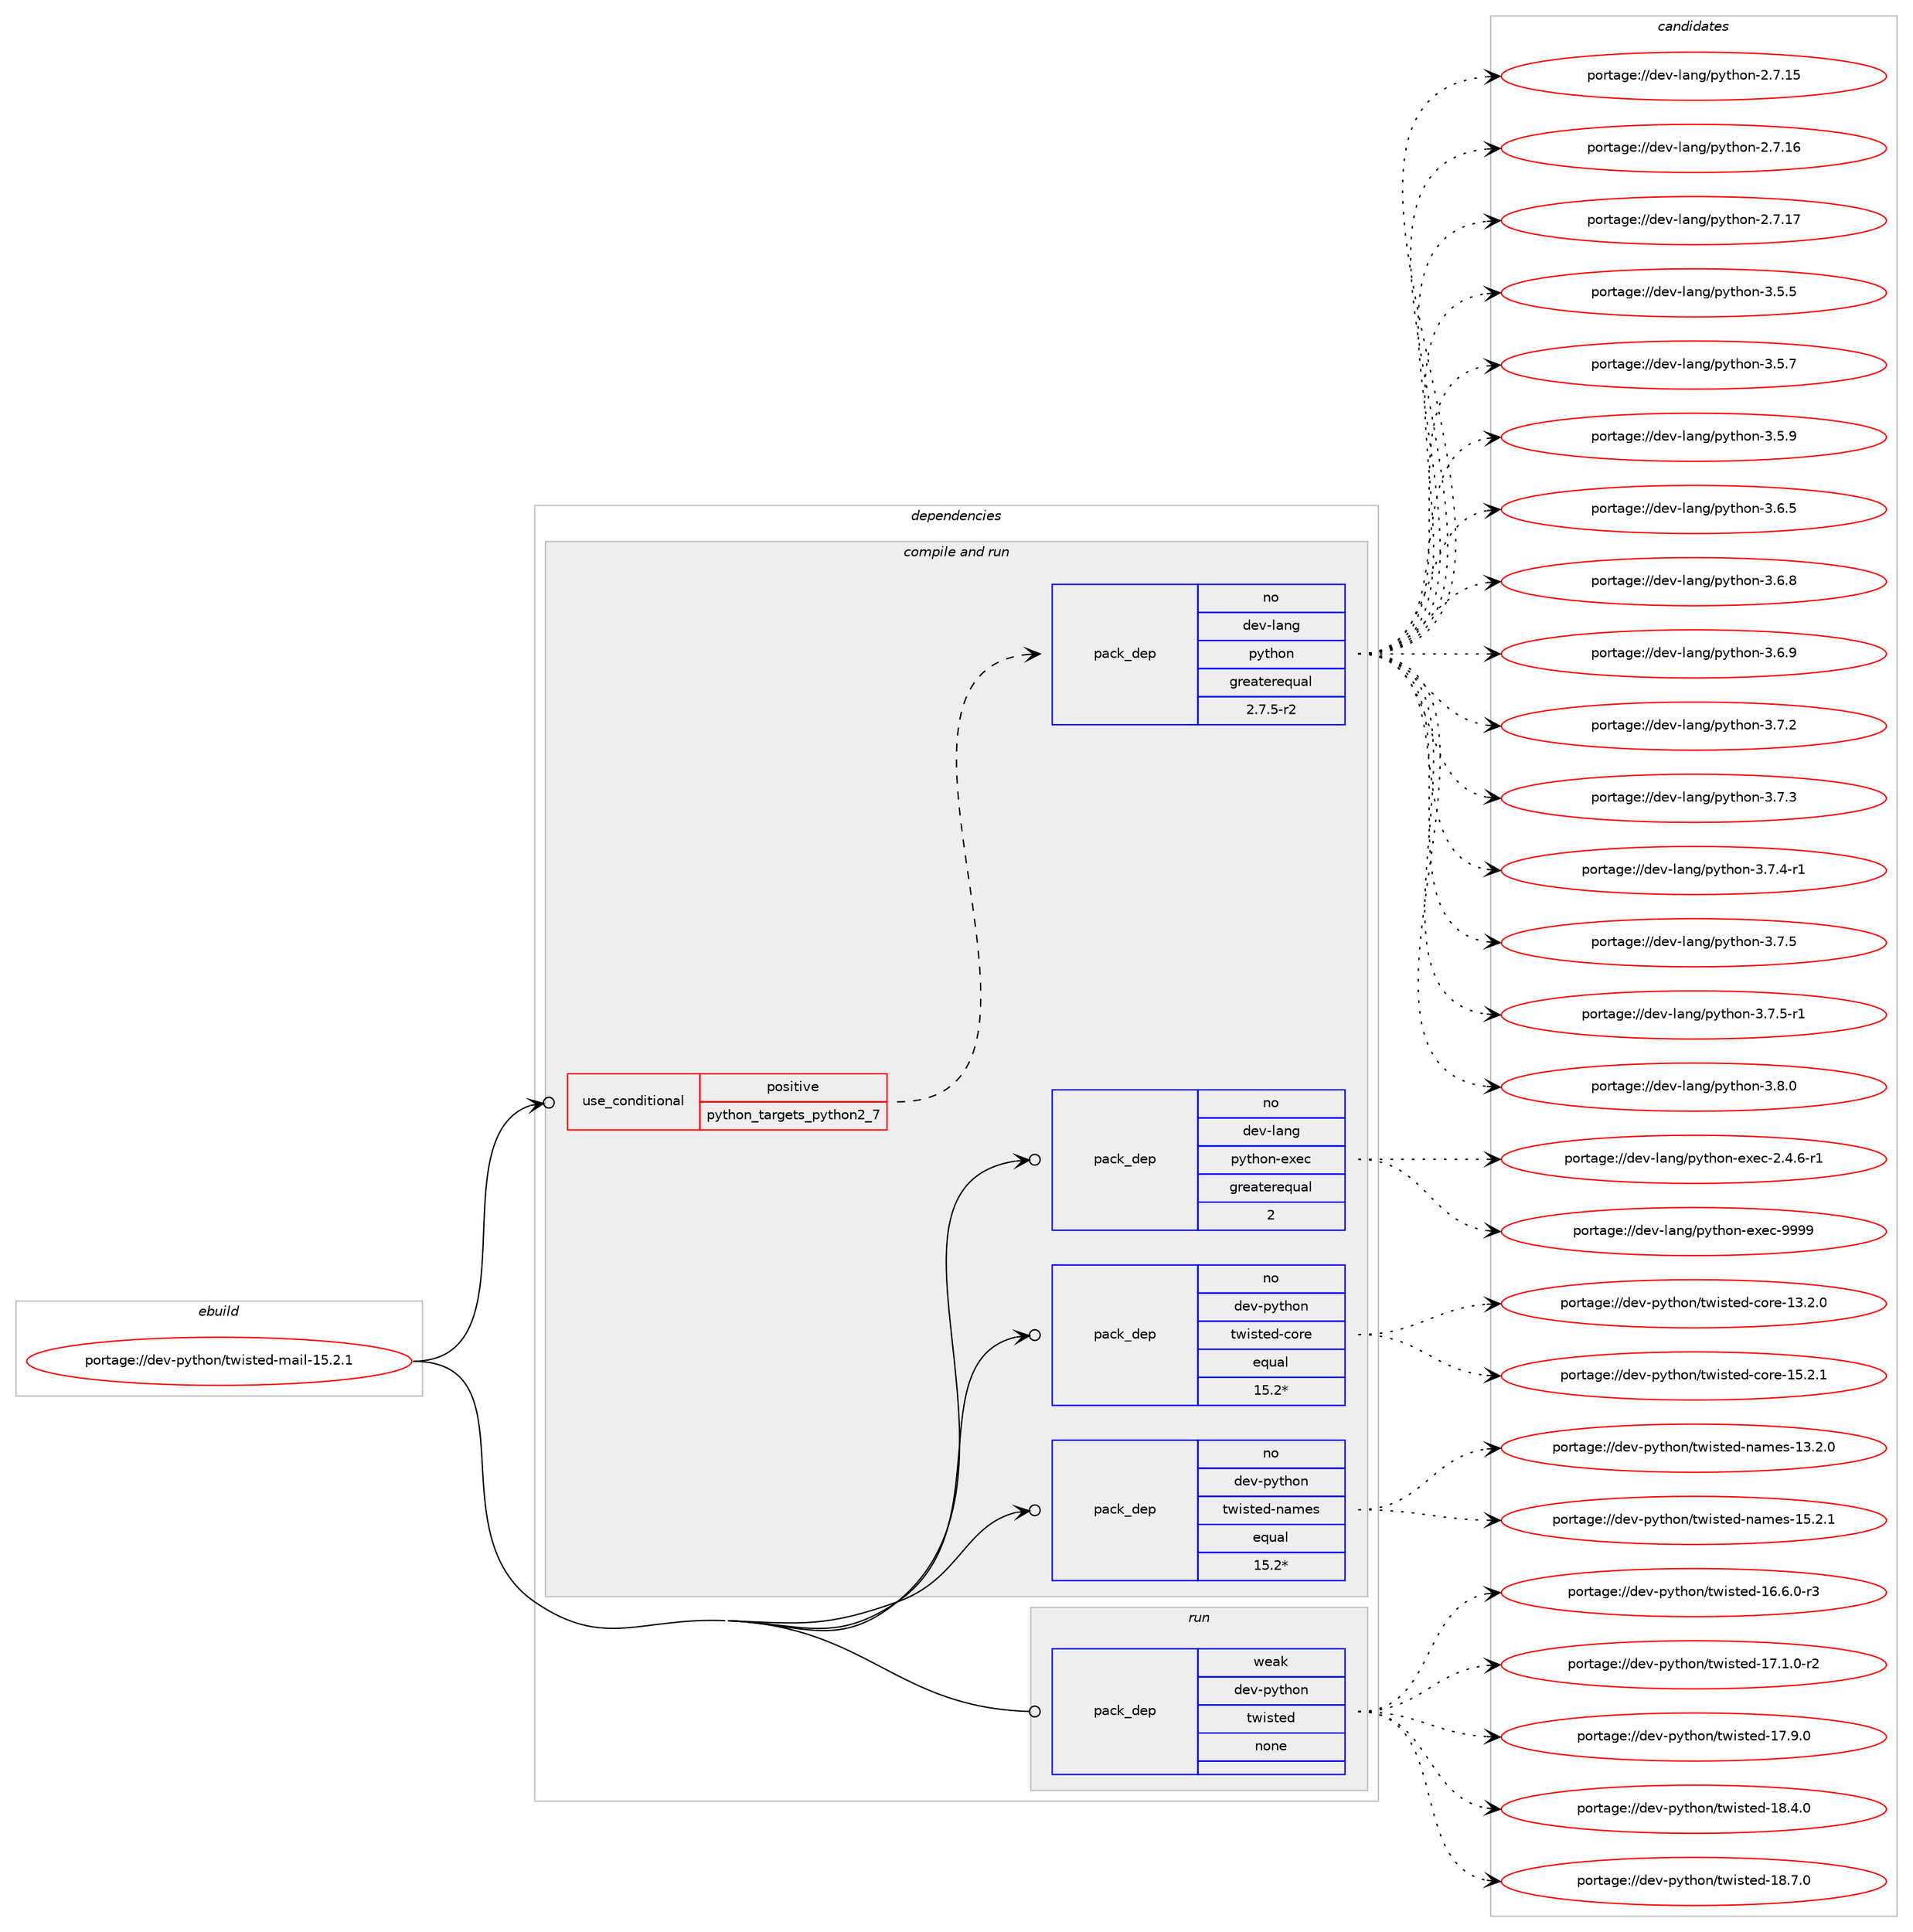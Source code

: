 digraph prolog {

# *************
# Graph options
# *************

newrank=true;
concentrate=true;
compound=true;
graph [rankdir=LR,fontname=Helvetica,fontsize=10,ranksep=1.5];#, ranksep=2.5, nodesep=0.2];
edge  [arrowhead=vee];
node  [fontname=Helvetica,fontsize=10];

# **********
# The ebuild
# **********

subgraph cluster_leftcol {
color=gray;
rank=same;
label=<<i>ebuild</i>>;
id [label="portage://dev-python/twisted-mail-15.2.1", color=red, width=4, href="../dev-python/twisted-mail-15.2.1.svg"];
}

# ****************
# The dependencies
# ****************

subgraph cluster_midcol {
color=gray;
label=<<i>dependencies</i>>;
subgraph cluster_compile {
fillcolor="#eeeeee";
style=filled;
label=<<i>compile</i>>;
}
subgraph cluster_compileandrun {
fillcolor="#eeeeee";
style=filled;
label=<<i>compile and run</i>>;
subgraph cond40096 {
dependency176885 [label=<<TABLE BORDER="0" CELLBORDER="1" CELLSPACING="0" CELLPADDING="4"><TR><TD ROWSPAN="3" CELLPADDING="10">use_conditional</TD></TR><TR><TD>positive</TD></TR><TR><TD>python_targets_python2_7</TD></TR></TABLE>>, shape=none, color=red];
subgraph pack133385 {
dependency176886 [label=<<TABLE BORDER="0" CELLBORDER="1" CELLSPACING="0" CELLPADDING="4" WIDTH="220"><TR><TD ROWSPAN="6" CELLPADDING="30">pack_dep</TD></TR><TR><TD WIDTH="110">no</TD></TR><TR><TD>dev-lang</TD></TR><TR><TD>python</TD></TR><TR><TD>greaterequal</TD></TR><TR><TD>2.7.5-r2</TD></TR></TABLE>>, shape=none, color=blue];
}
dependency176885:e -> dependency176886:w [weight=20,style="dashed",arrowhead="vee"];
}
id:e -> dependency176885:w [weight=20,style="solid",arrowhead="odotvee"];
subgraph pack133386 {
dependency176887 [label=<<TABLE BORDER="0" CELLBORDER="1" CELLSPACING="0" CELLPADDING="4" WIDTH="220"><TR><TD ROWSPAN="6" CELLPADDING="30">pack_dep</TD></TR><TR><TD WIDTH="110">no</TD></TR><TR><TD>dev-lang</TD></TR><TR><TD>python-exec</TD></TR><TR><TD>greaterequal</TD></TR><TR><TD>2</TD></TR></TABLE>>, shape=none, color=blue];
}
id:e -> dependency176887:w [weight=20,style="solid",arrowhead="odotvee"];
subgraph pack133387 {
dependency176888 [label=<<TABLE BORDER="0" CELLBORDER="1" CELLSPACING="0" CELLPADDING="4" WIDTH="220"><TR><TD ROWSPAN="6" CELLPADDING="30">pack_dep</TD></TR><TR><TD WIDTH="110">no</TD></TR><TR><TD>dev-python</TD></TR><TR><TD>twisted-core</TD></TR><TR><TD>equal</TD></TR><TR><TD>15.2*</TD></TR></TABLE>>, shape=none, color=blue];
}
id:e -> dependency176888:w [weight=20,style="solid",arrowhead="odotvee"];
subgraph pack133388 {
dependency176889 [label=<<TABLE BORDER="0" CELLBORDER="1" CELLSPACING="0" CELLPADDING="4" WIDTH="220"><TR><TD ROWSPAN="6" CELLPADDING="30">pack_dep</TD></TR><TR><TD WIDTH="110">no</TD></TR><TR><TD>dev-python</TD></TR><TR><TD>twisted-names</TD></TR><TR><TD>equal</TD></TR><TR><TD>15.2*</TD></TR></TABLE>>, shape=none, color=blue];
}
id:e -> dependency176889:w [weight=20,style="solid",arrowhead="odotvee"];
}
subgraph cluster_run {
fillcolor="#eeeeee";
style=filled;
label=<<i>run</i>>;
subgraph pack133389 {
dependency176890 [label=<<TABLE BORDER="0" CELLBORDER="1" CELLSPACING="0" CELLPADDING="4" WIDTH="220"><TR><TD ROWSPAN="6" CELLPADDING="30">pack_dep</TD></TR><TR><TD WIDTH="110">weak</TD></TR><TR><TD>dev-python</TD></TR><TR><TD>twisted</TD></TR><TR><TD>none</TD></TR><TR><TD></TD></TR></TABLE>>, shape=none, color=blue];
}
id:e -> dependency176890:w [weight=20,style="solid",arrowhead="odot"];
}
}

# **************
# The candidates
# **************

subgraph cluster_choices {
rank=same;
color=gray;
label=<<i>candidates</i>>;

subgraph choice133385 {
color=black;
nodesep=1;
choiceportage10010111845108971101034711212111610411111045504655464953 [label="portage://dev-lang/python-2.7.15", color=red, width=4,href="../dev-lang/python-2.7.15.svg"];
choiceportage10010111845108971101034711212111610411111045504655464954 [label="portage://dev-lang/python-2.7.16", color=red, width=4,href="../dev-lang/python-2.7.16.svg"];
choiceportage10010111845108971101034711212111610411111045504655464955 [label="portage://dev-lang/python-2.7.17", color=red, width=4,href="../dev-lang/python-2.7.17.svg"];
choiceportage100101118451089711010347112121116104111110455146534653 [label="portage://dev-lang/python-3.5.5", color=red, width=4,href="../dev-lang/python-3.5.5.svg"];
choiceportage100101118451089711010347112121116104111110455146534655 [label="portage://dev-lang/python-3.5.7", color=red, width=4,href="../dev-lang/python-3.5.7.svg"];
choiceportage100101118451089711010347112121116104111110455146534657 [label="portage://dev-lang/python-3.5.9", color=red, width=4,href="../dev-lang/python-3.5.9.svg"];
choiceportage100101118451089711010347112121116104111110455146544653 [label="portage://dev-lang/python-3.6.5", color=red, width=4,href="../dev-lang/python-3.6.5.svg"];
choiceportage100101118451089711010347112121116104111110455146544656 [label="portage://dev-lang/python-3.6.8", color=red, width=4,href="../dev-lang/python-3.6.8.svg"];
choiceportage100101118451089711010347112121116104111110455146544657 [label="portage://dev-lang/python-3.6.9", color=red, width=4,href="../dev-lang/python-3.6.9.svg"];
choiceportage100101118451089711010347112121116104111110455146554650 [label="portage://dev-lang/python-3.7.2", color=red, width=4,href="../dev-lang/python-3.7.2.svg"];
choiceportage100101118451089711010347112121116104111110455146554651 [label="portage://dev-lang/python-3.7.3", color=red, width=4,href="../dev-lang/python-3.7.3.svg"];
choiceportage1001011184510897110103471121211161041111104551465546524511449 [label="portage://dev-lang/python-3.7.4-r1", color=red, width=4,href="../dev-lang/python-3.7.4-r1.svg"];
choiceportage100101118451089711010347112121116104111110455146554653 [label="portage://dev-lang/python-3.7.5", color=red, width=4,href="../dev-lang/python-3.7.5.svg"];
choiceportage1001011184510897110103471121211161041111104551465546534511449 [label="portage://dev-lang/python-3.7.5-r1", color=red, width=4,href="../dev-lang/python-3.7.5-r1.svg"];
choiceportage100101118451089711010347112121116104111110455146564648 [label="portage://dev-lang/python-3.8.0", color=red, width=4,href="../dev-lang/python-3.8.0.svg"];
dependency176886:e -> choiceportage10010111845108971101034711212111610411111045504655464953:w [style=dotted,weight="100"];
dependency176886:e -> choiceportage10010111845108971101034711212111610411111045504655464954:w [style=dotted,weight="100"];
dependency176886:e -> choiceportage10010111845108971101034711212111610411111045504655464955:w [style=dotted,weight="100"];
dependency176886:e -> choiceportage100101118451089711010347112121116104111110455146534653:w [style=dotted,weight="100"];
dependency176886:e -> choiceportage100101118451089711010347112121116104111110455146534655:w [style=dotted,weight="100"];
dependency176886:e -> choiceportage100101118451089711010347112121116104111110455146534657:w [style=dotted,weight="100"];
dependency176886:e -> choiceportage100101118451089711010347112121116104111110455146544653:w [style=dotted,weight="100"];
dependency176886:e -> choiceportage100101118451089711010347112121116104111110455146544656:w [style=dotted,weight="100"];
dependency176886:e -> choiceportage100101118451089711010347112121116104111110455146544657:w [style=dotted,weight="100"];
dependency176886:e -> choiceportage100101118451089711010347112121116104111110455146554650:w [style=dotted,weight="100"];
dependency176886:e -> choiceportage100101118451089711010347112121116104111110455146554651:w [style=dotted,weight="100"];
dependency176886:e -> choiceportage1001011184510897110103471121211161041111104551465546524511449:w [style=dotted,weight="100"];
dependency176886:e -> choiceportage100101118451089711010347112121116104111110455146554653:w [style=dotted,weight="100"];
dependency176886:e -> choiceportage1001011184510897110103471121211161041111104551465546534511449:w [style=dotted,weight="100"];
dependency176886:e -> choiceportage100101118451089711010347112121116104111110455146564648:w [style=dotted,weight="100"];
}
subgraph choice133386 {
color=black;
nodesep=1;
choiceportage10010111845108971101034711212111610411111045101120101994550465246544511449 [label="portage://dev-lang/python-exec-2.4.6-r1", color=red, width=4,href="../dev-lang/python-exec-2.4.6-r1.svg"];
choiceportage10010111845108971101034711212111610411111045101120101994557575757 [label="portage://dev-lang/python-exec-9999", color=red, width=4,href="../dev-lang/python-exec-9999.svg"];
dependency176887:e -> choiceportage10010111845108971101034711212111610411111045101120101994550465246544511449:w [style=dotted,weight="100"];
dependency176887:e -> choiceportage10010111845108971101034711212111610411111045101120101994557575757:w [style=dotted,weight="100"];
}
subgraph choice133387 {
color=black;
nodesep=1;
choiceportage1001011184511212111610411111047116119105115116101100459911111410145495146504648 [label="portage://dev-python/twisted-core-13.2.0", color=red, width=4,href="../dev-python/twisted-core-13.2.0.svg"];
choiceportage1001011184511212111610411111047116119105115116101100459911111410145495346504649 [label="portage://dev-python/twisted-core-15.2.1", color=red, width=4,href="../dev-python/twisted-core-15.2.1.svg"];
dependency176888:e -> choiceportage1001011184511212111610411111047116119105115116101100459911111410145495146504648:w [style=dotted,weight="100"];
dependency176888:e -> choiceportage1001011184511212111610411111047116119105115116101100459911111410145495346504649:w [style=dotted,weight="100"];
}
subgraph choice133388 {
color=black;
nodesep=1;
choiceportage1001011184511212111610411111047116119105115116101100451109710910111545495146504648 [label="portage://dev-python/twisted-names-13.2.0", color=red, width=4,href="../dev-python/twisted-names-13.2.0.svg"];
choiceportage1001011184511212111610411111047116119105115116101100451109710910111545495346504649 [label="portage://dev-python/twisted-names-15.2.1", color=red, width=4,href="../dev-python/twisted-names-15.2.1.svg"];
dependency176889:e -> choiceportage1001011184511212111610411111047116119105115116101100451109710910111545495146504648:w [style=dotted,weight="100"];
dependency176889:e -> choiceportage1001011184511212111610411111047116119105115116101100451109710910111545495346504649:w [style=dotted,weight="100"];
}
subgraph choice133389 {
color=black;
nodesep=1;
choiceportage1001011184511212111610411111047116119105115116101100454954465446484511451 [label="portage://dev-python/twisted-16.6.0-r3", color=red, width=4,href="../dev-python/twisted-16.6.0-r3.svg"];
choiceportage1001011184511212111610411111047116119105115116101100454955464946484511450 [label="portage://dev-python/twisted-17.1.0-r2", color=red, width=4,href="../dev-python/twisted-17.1.0-r2.svg"];
choiceportage100101118451121211161041111104711611910511511610110045495546574648 [label="portage://dev-python/twisted-17.9.0", color=red, width=4,href="../dev-python/twisted-17.9.0.svg"];
choiceportage100101118451121211161041111104711611910511511610110045495646524648 [label="portage://dev-python/twisted-18.4.0", color=red, width=4,href="../dev-python/twisted-18.4.0.svg"];
choiceportage100101118451121211161041111104711611910511511610110045495646554648 [label="portage://dev-python/twisted-18.7.0", color=red, width=4,href="../dev-python/twisted-18.7.0.svg"];
dependency176890:e -> choiceportage1001011184511212111610411111047116119105115116101100454954465446484511451:w [style=dotted,weight="100"];
dependency176890:e -> choiceportage1001011184511212111610411111047116119105115116101100454955464946484511450:w [style=dotted,weight="100"];
dependency176890:e -> choiceportage100101118451121211161041111104711611910511511610110045495546574648:w [style=dotted,weight="100"];
dependency176890:e -> choiceportage100101118451121211161041111104711611910511511610110045495646524648:w [style=dotted,weight="100"];
dependency176890:e -> choiceportage100101118451121211161041111104711611910511511610110045495646554648:w [style=dotted,weight="100"];
}
}

}
